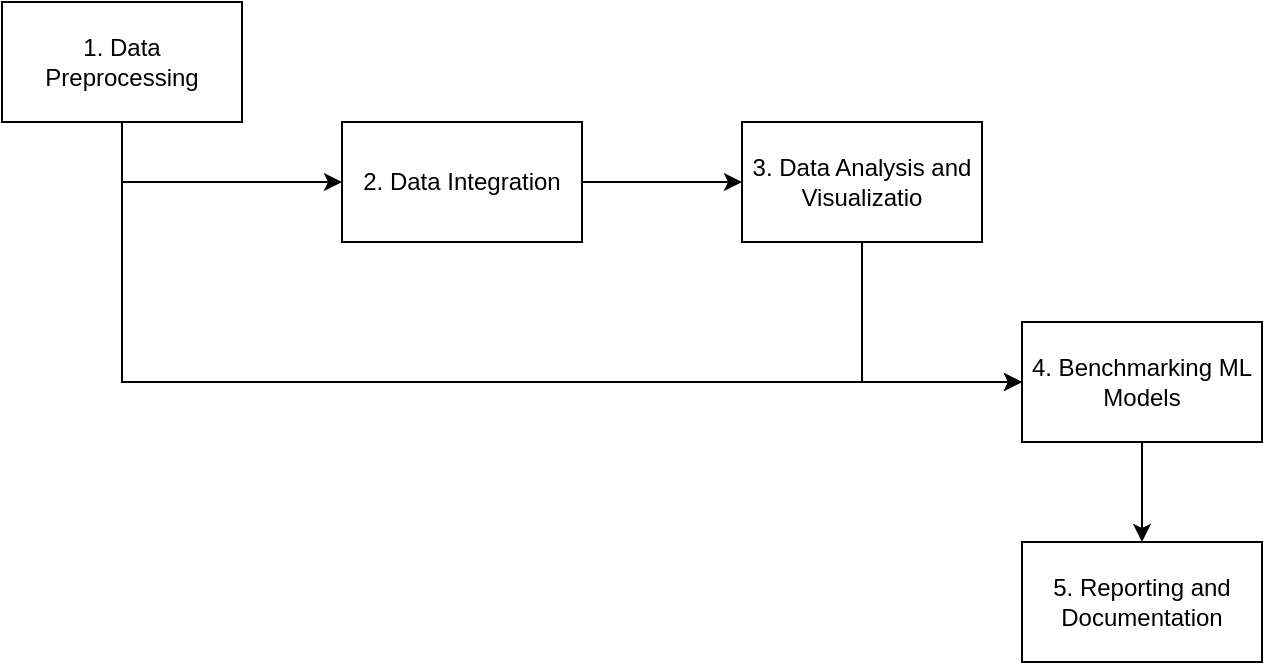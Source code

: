<mxfile version="23.0.1" type="device">
  <diagram name="Страница — 1" id="f6mGqc89Dm3A2QiHwG-W">
    <mxGraphModel dx="1050" dy="557" grid="1" gridSize="10" guides="1" tooltips="1" connect="1" arrows="1" fold="1" page="1" pageScale="1" pageWidth="827" pageHeight="1169" math="0" shadow="0">
      <root>
        <mxCell id="0" />
        <mxCell id="1" parent="0" />
        <mxCell id="BvQ2zlWcKMTeXFyQWcYa-7" style="edgeStyle=orthogonalEdgeStyle;rounded=0;orthogonalLoop=1;jettySize=auto;html=1;exitX=0.5;exitY=1;exitDx=0;exitDy=0;entryX=0;entryY=0.5;entryDx=0;entryDy=0;" edge="1" parent="1" source="BvQ2zlWcKMTeXFyQWcYa-2" target="BvQ2zlWcKMTeXFyQWcYa-3">
          <mxGeometry relative="1" as="geometry" />
        </mxCell>
        <mxCell id="BvQ2zlWcKMTeXFyQWcYa-10" style="edgeStyle=orthogonalEdgeStyle;rounded=0;orthogonalLoop=1;jettySize=auto;html=1;exitX=0.5;exitY=1;exitDx=0;exitDy=0;entryX=0;entryY=0.5;entryDx=0;entryDy=0;" edge="1" parent="1" source="BvQ2zlWcKMTeXFyQWcYa-2" target="BvQ2zlWcKMTeXFyQWcYa-5">
          <mxGeometry relative="1" as="geometry" />
        </mxCell>
        <mxCell id="BvQ2zlWcKMTeXFyQWcYa-2" value="1. Data Preprocessing" style="rounded=0;whiteSpace=wrap;html=1;" vertex="1" parent="1">
          <mxGeometry x="120" y="270" width="120" height="60" as="geometry" />
        </mxCell>
        <mxCell id="BvQ2zlWcKMTeXFyQWcYa-8" style="edgeStyle=orthogonalEdgeStyle;rounded=0;orthogonalLoop=1;jettySize=auto;html=1;exitX=1;exitY=0.5;exitDx=0;exitDy=0;" edge="1" parent="1" source="BvQ2zlWcKMTeXFyQWcYa-3" target="BvQ2zlWcKMTeXFyQWcYa-4">
          <mxGeometry relative="1" as="geometry" />
        </mxCell>
        <mxCell id="BvQ2zlWcKMTeXFyQWcYa-3" value="2. Data Integration" style="rounded=0;whiteSpace=wrap;html=1;" vertex="1" parent="1">
          <mxGeometry x="290" y="330" width="120" height="60" as="geometry" />
        </mxCell>
        <mxCell id="BvQ2zlWcKMTeXFyQWcYa-11" style="edgeStyle=orthogonalEdgeStyle;rounded=0;orthogonalLoop=1;jettySize=auto;html=1;exitX=0.5;exitY=1;exitDx=0;exitDy=0;entryX=0;entryY=0.5;entryDx=0;entryDy=0;" edge="1" parent="1" source="BvQ2zlWcKMTeXFyQWcYa-4" target="BvQ2zlWcKMTeXFyQWcYa-5">
          <mxGeometry relative="1" as="geometry" />
        </mxCell>
        <mxCell id="BvQ2zlWcKMTeXFyQWcYa-4" value="3. Data Analysis and Visualizatio" style="rounded=0;whiteSpace=wrap;html=1;" vertex="1" parent="1">
          <mxGeometry x="490" y="330" width="120" height="60" as="geometry" />
        </mxCell>
        <mxCell id="BvQ2zlWcKMTeXFyQWcYa-13" style="edgeStyle=orthogonalEdgeStyle;rounded=0;orthogonalLoop=1;jettySize=auto;html=1;exitX=0.5;exitY=1;exitDx=0;exitDy=0;entryX=0.5;entryY=0;entryDx=0;entryDy=0;" edge="1" parent="1" source="BvQ2zlWcKMTeXFyQWcYa-5" target="BvQ2zlWcKMTeXFyQWcYa-6">
          <mxGeometry relative="1" as="geometry" />
        </mxCell>
        <mxCell id="BvQ2zlWcKMTeXFyQWcYa-5" value="4. Benchmarking ML Models" style="rounded=0;whiteSpace=wrap;html=1;" vertex="1" parent="1">
          <mxGeometry x="630" y="430" width="120" height="60" as="geometry" />
        </mxCell>
        <mxCell id="BvQ2zlWcKMTeXFyQWcYa-6" value="5. Reporting and Documentation" style="rounded=0;whiteSpace=wrap;html=1;" vertex="1" parent="1">
          <mxGeometry x="630" y="540" width="120" height="60" as="geometry" />
        </mxCell>
      </root>
    </mxGraphModel>
  </diagram>
</mxfile>
